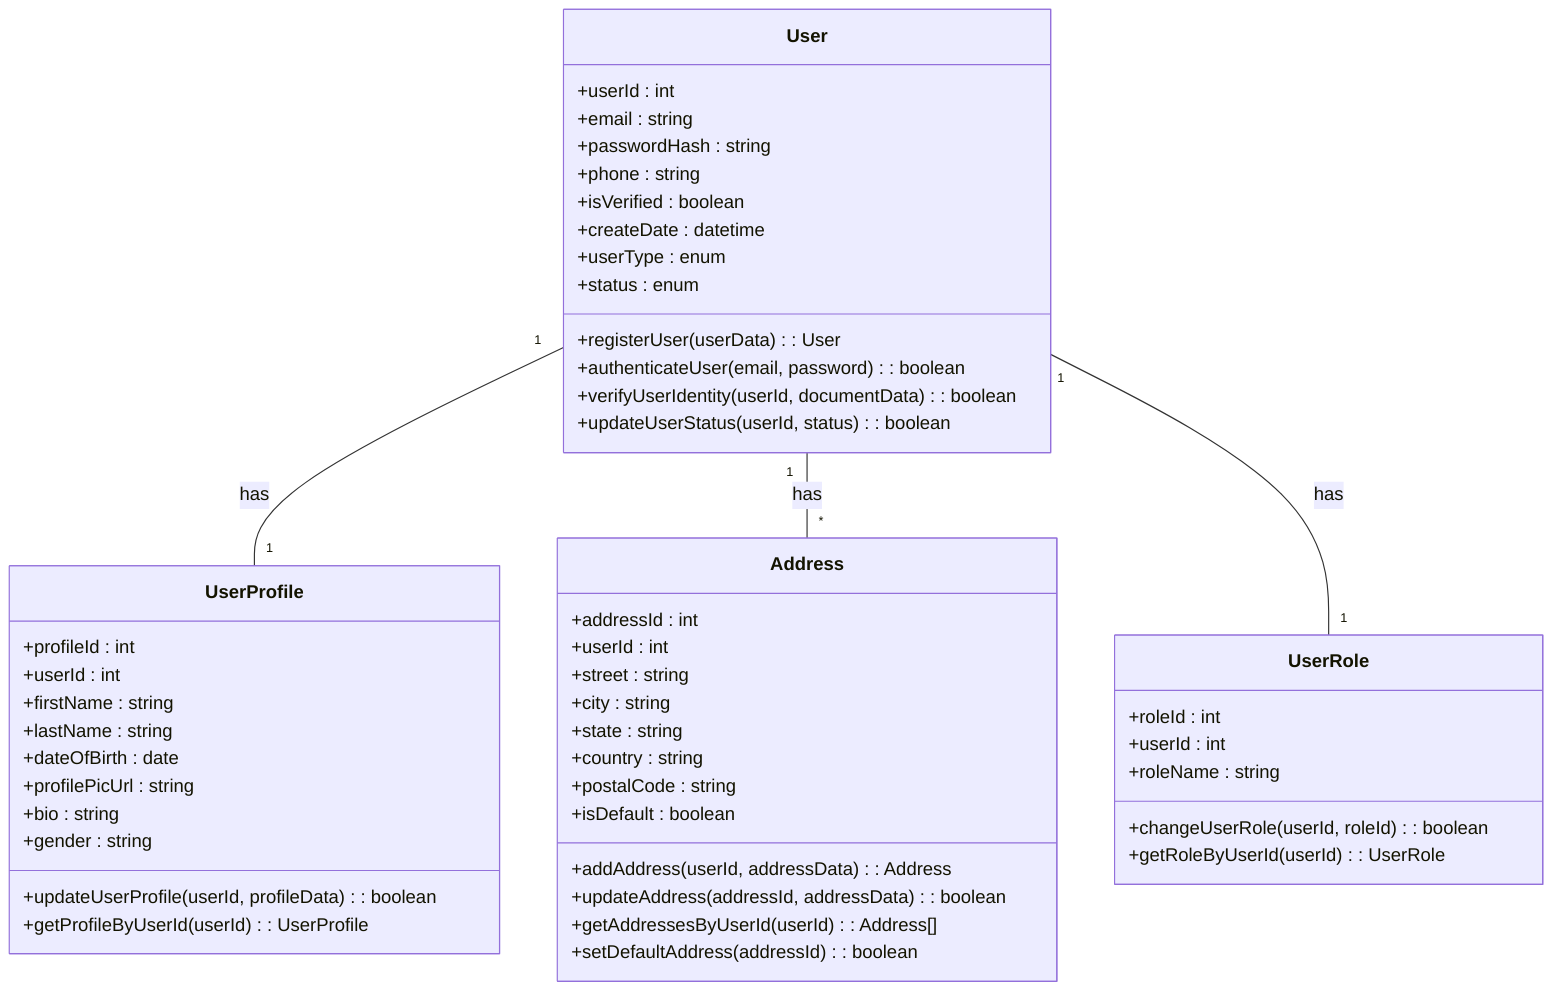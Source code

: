 classDiagram
    User "1" -- "1" UserProfile : has
    User "1" -- "*" Address : has
    User "1" -- "1" UserRole : has
    
    class User {
        +userId : int
        +email : string
        +passwordHash : string
        +phone : string
        +isVerified : boolean
        +createDate : datetime
        +userType : enum
        +status : enum
        +registerUser(userData) : User
        +authenticateUser(email, password) : boolean
        +verifyUserIdentity(userId, documentData) : boolean
        +updateUserStatus(userId, status) : boolean
    }
    
    class UserProfile {
        +profileId : int
        +userId : int
        +firstName : string
        +lastName : string
        +dateOfBirth : date
        +profilePicUrl : string
        +bio : string
        +gender : string
        +updateUserProfile(userId, profileData) : boolean
        +getProfileByUserId(userId) : UserProfile
    }
    
    class Address {
        +addressId : int
        +userId : int
        +street : string
        +city : string
        +state : string
        +country : string
        +postalCode : string
        +isDefault : boolean
        +addAddress(userId, addressData) : Address
        +updateAddress(addressId, addressData) : boolean
        +getAddressesByUserId(userId) : Address[]
        +setDefaultAddress(addressId) : boolean
    }
    
    class UserRole {
        +roleId : int
        +userId : int
        +roleName : string
        +changeUserRole(userId, roleId) : boolean
        +getRoleByUserId(userId) : UserRole
    }